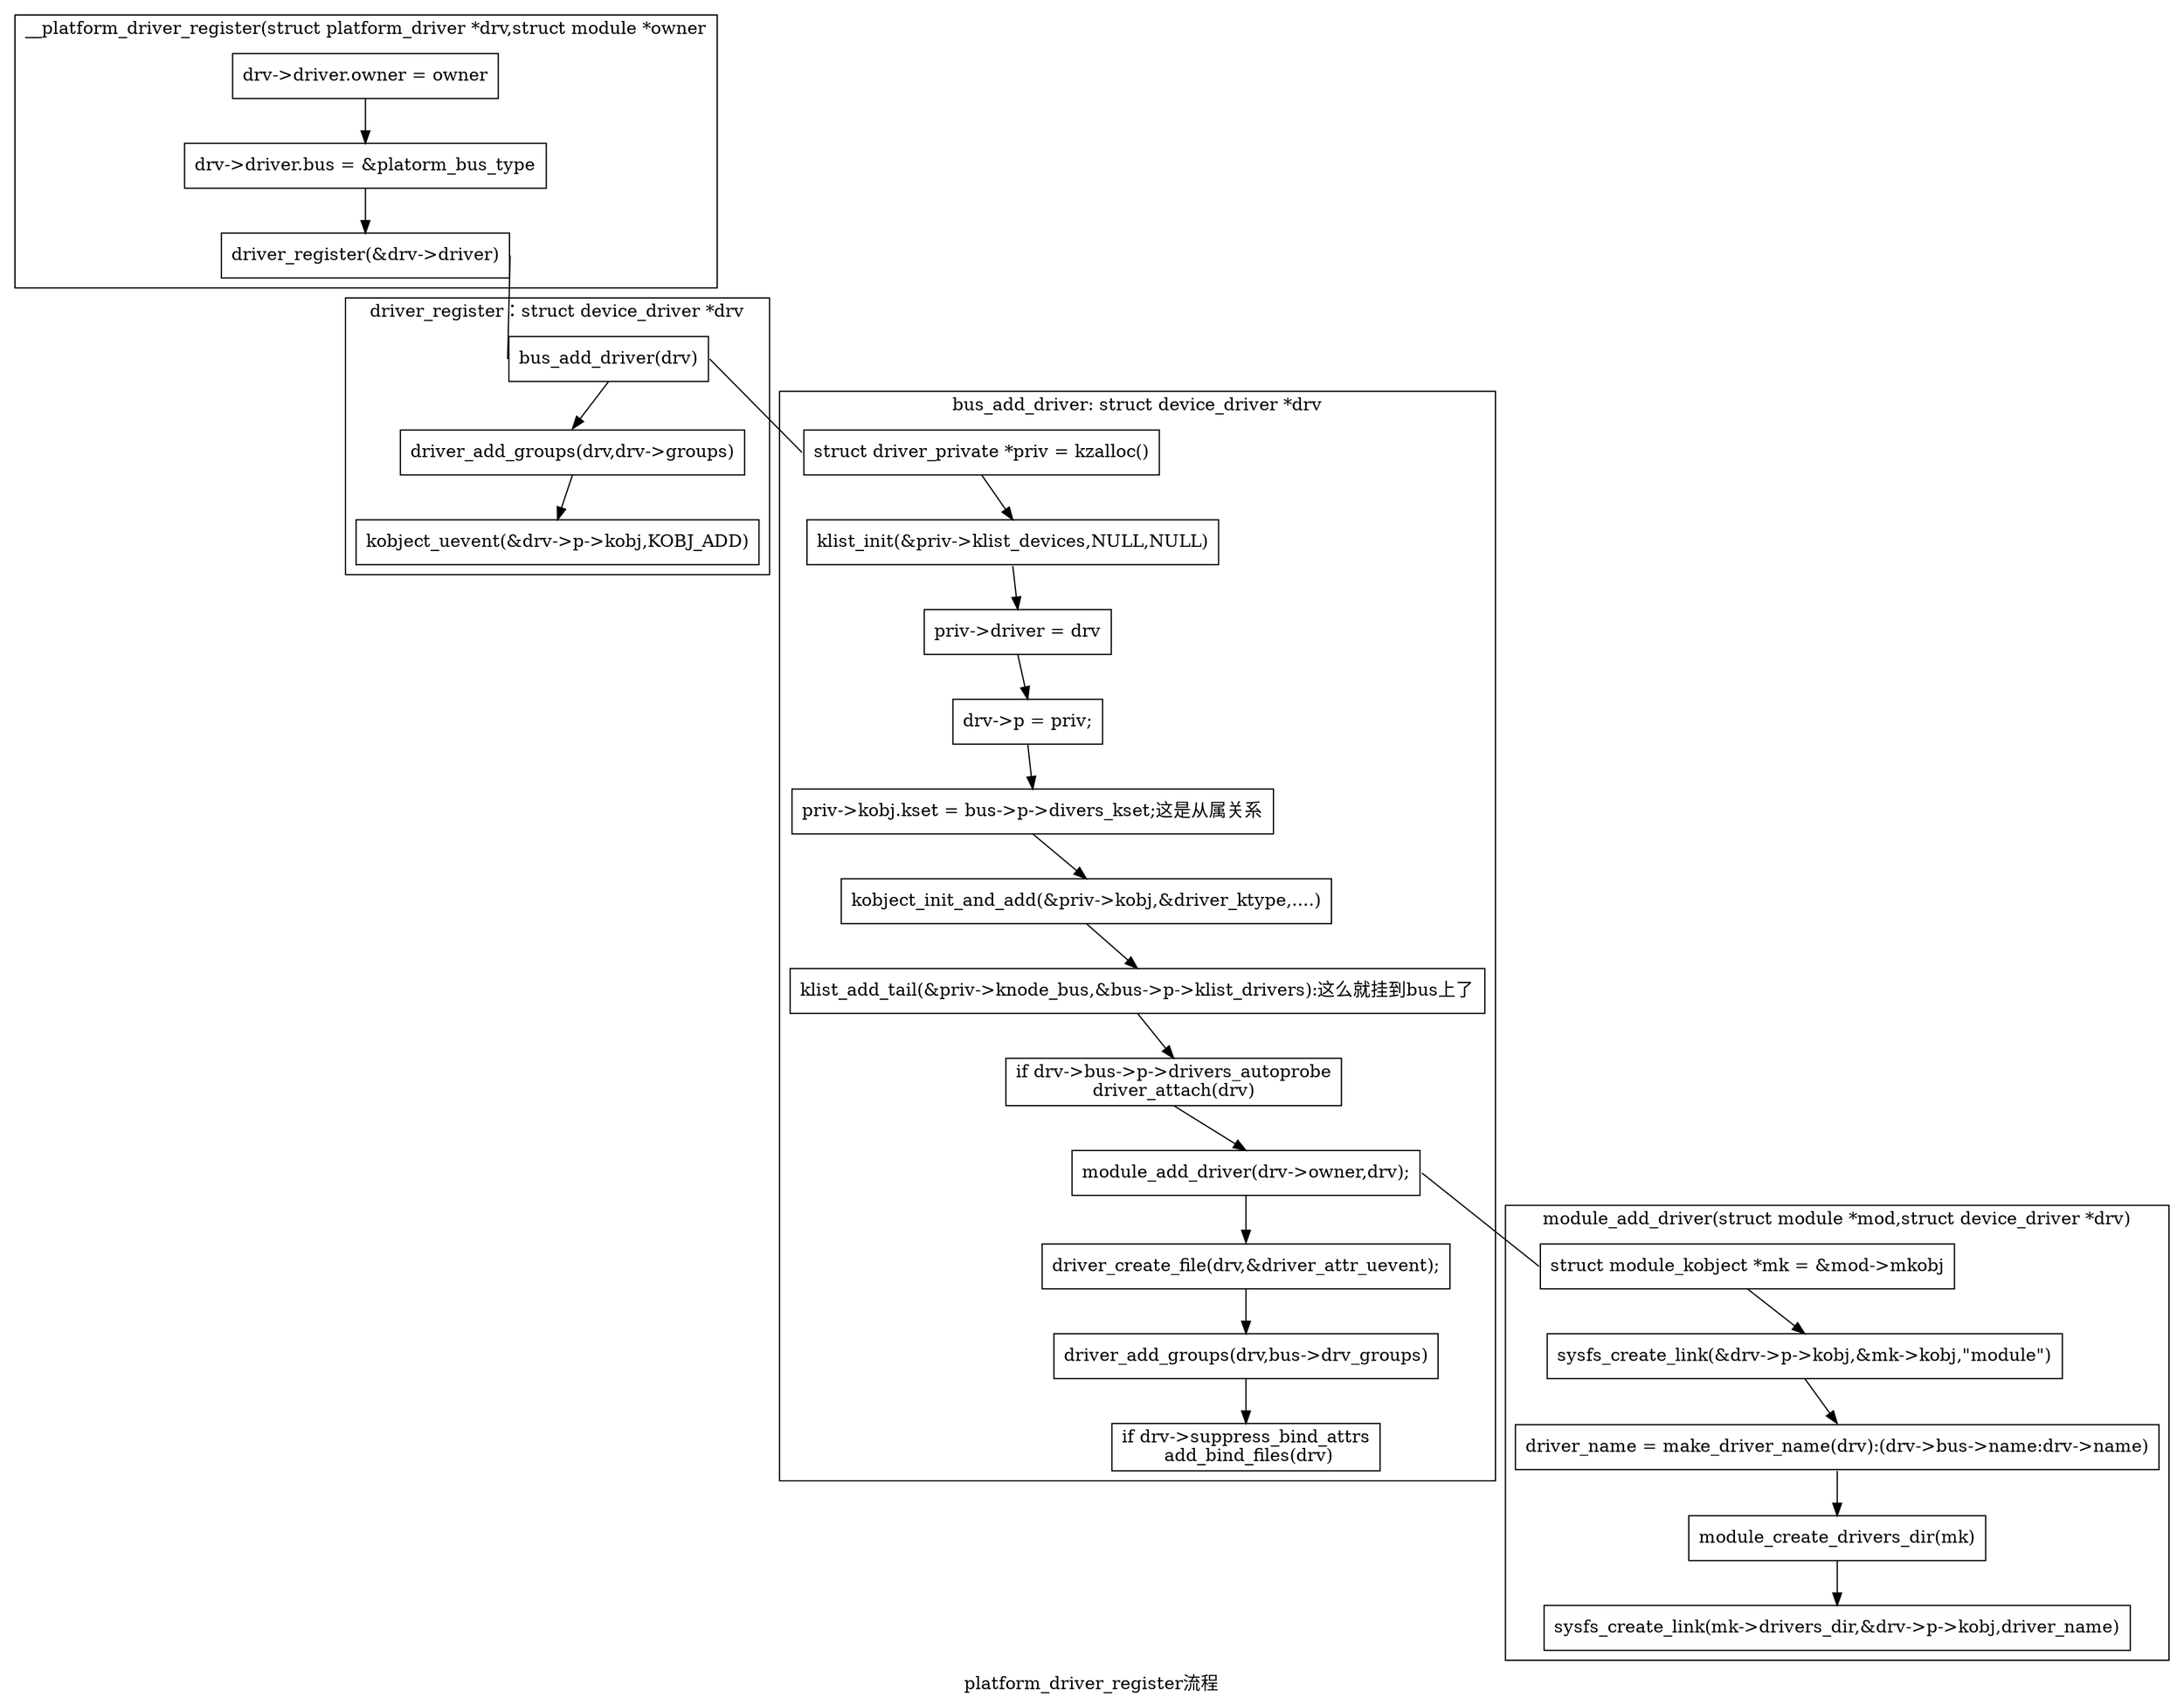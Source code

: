 digraph G {

	label = "platform_driver_register流程"
	splines = false;
	
	subgraph cluster_0 {
		label = "__platform_driver_register(struct platform_driver *drv,struct module *owner";
		a0[label = "drv->driver.owner = owner",shape = rect ];
		a1[label = "drv->driver.bus = &platorm_bus_type",shape = rect];
		a2[label = "driver_register(&drv->driver)",shape = rect];
		
		a0:s -> a1:n;
		a1:s -> a2:n;
	
	}
	
	subgraph cluster_1 {
		label = "driver_register：struct device_driver *drv";
		color = black;	
		
		b0[label = "bus_add_driver(drv)",shape = rect];
		b1[label = "driver_add_groups(drv,drv->groups)",shape = rect];	
		b2[label = "kobject_uevent(&drv->p->kobj,KOBJ_ADD)",shape = rect];
		b0:s -> b1:n;
		b1:s -> b2:n;
	}

	a2:e -> b0:w[dir = none];
	subgraph cluster_2 {
		label = "bus_add_driver: struct device_driver *drv";
		c0[label = "struct driver_private *priv = kzalloc()",shape = rect];
		c1[label = "klist_init(&priv->klist_devices,NULL,NULL)",shape = rect];
		c2[label = "priv->driver = drv",shape = rect];
		c3[label = "drv->p = priv;",shape = rect];
		c4[label = "priv->kobj.kset = bus->p->divers_kset;这是从属关系",shape = rect];
		c5[label = "kobject_init_and_add(&priv->kobj,&driver_ktype,....)",shape = rect];
		c6[label = "klist_add_tail(&priv->knode_bus,&bus->p->klist_drivers):这么就挂到bus上了",shape = rect];
		c7[label = "if drv->bus->p->drivers_autoprobe\ldriver_attach(drv)\n",shape = rect];
		c8[label = "module_add_driver(drv->owner,drv);",shape = rect];
		c9[label = "driver_create_file(drv,&driver_attr_uevent);",shape = rect];
		c10[label = "driver_add_groups(drv,bus->drv_groups)",shape = rect];
		c11[label = "if drv->suppress_bind_attrs\l add_bind_files(drv)\n",shape = rect];
		
		c0:s -> c1:n;
		c1:s -> c2:n;
		c2:s -> c3:n;
		c3:s -> c4:n;
		c4:s -> c5:n;
		c5:s -> c6:n;
		c6:s -> c7:n;
		c7:s -> c8:n;
		c8:s -> c9:n;
		c9:s -> c10:n;
		c10:s -> c11:n;
		
	}
	b0:e -> c0:w[dir = none];	
	subgraph cluster_3 {	
		label = "module_add_driver(struct module *mod,struct device_driver *drv)";
		d0[label = "struct module_kobject *mk = &mod->mkobj",shape = rect];
		d1[label = "sysfs_create_link(&drv->p->kobj,&mk->kobj,\"module\")",shape = rect];
		d2[label = "driver_name = make_driver_name(drv):(drv->bus->name:drv->name)",shape = rect];
		d3[label = "module_create_drivers_dir(mk)",shape = rect];
		d4[label = "sysfs_create_link(mk->drivers_dir,&drv->p->kobj,driver_name)",shape = rect];
		
				
		d0:s -> d1:n;
		d1:s -> d2:n;
		d2:s -> d3:n;
		d3:s -> d4:n;
	}
	
	c8:e -> d0:w[dir = none];	
		
		
		
		
		
		
		
	
}
